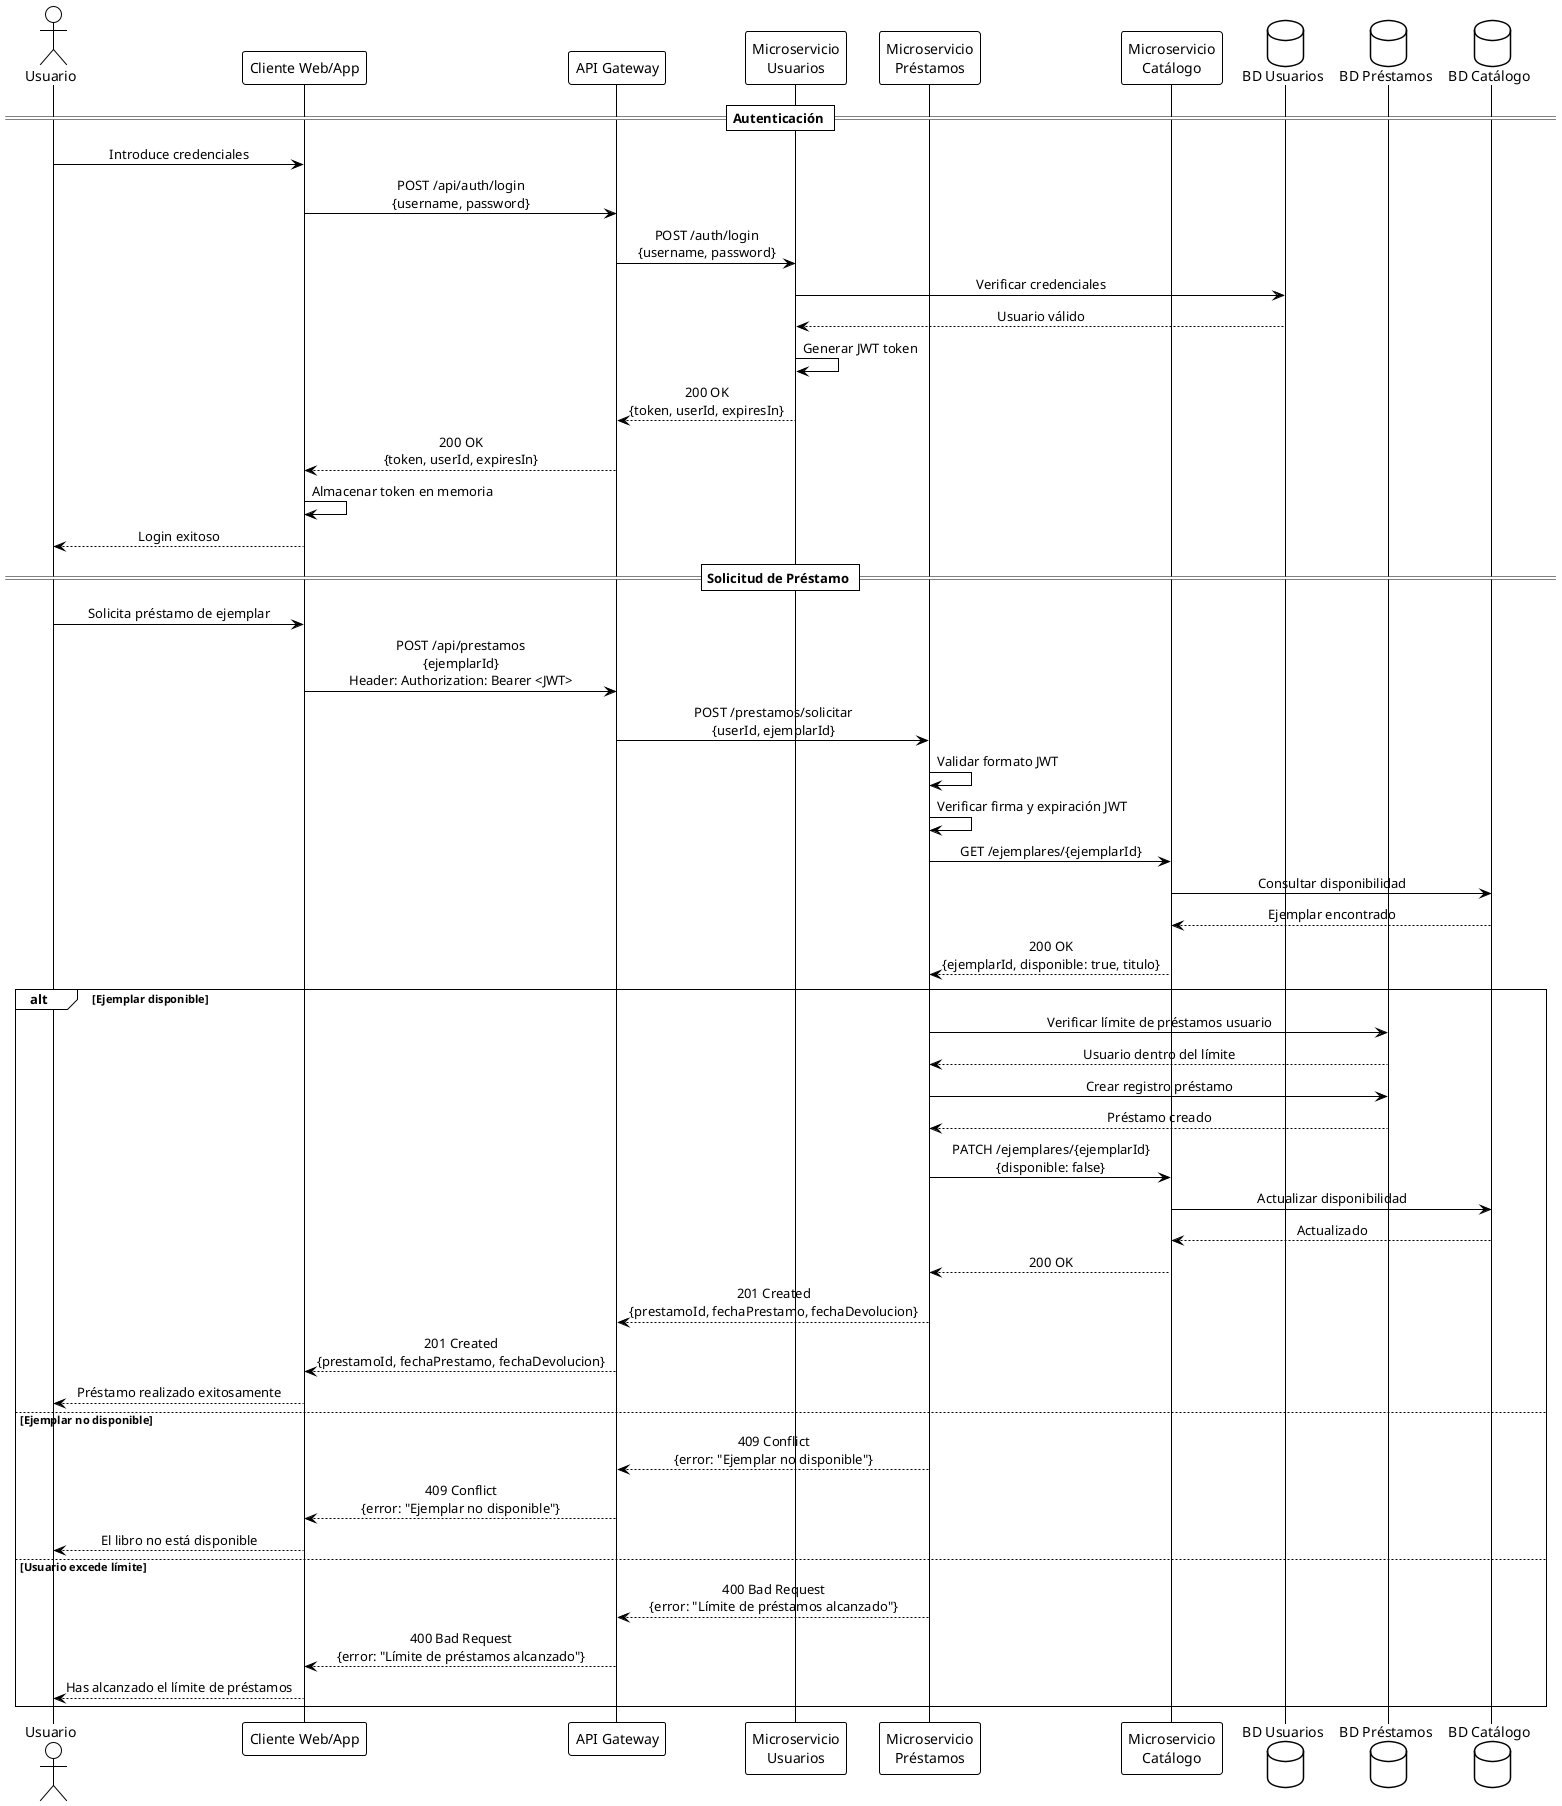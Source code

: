 
@startuml
!theme plain
skinparam sequenceMessageAlign center
skinparam responseMessageBelowArrow true

actor Usuario as user
participant "Cliente Web/App" as client
participant "API Gateway" as gateway
participant "Microservicio\nUsuarios" as msUsuarios
participant "Microservicio\nPréstamos" as msPrestamos
participant "Microservicio\nCatálogo" as msCatalogo
database "BD Usuarios" as dbUsuarios
database "BD Préstamos" as dbPrestamos
database "BD Catálogo" as dbCatalogo

== Autenticación ==
user -> client: Introduce credenciales
client -> gateway: POST /api/auth/login\n{username, password}
gateway -> msUsuarios: POST /auth/login\n{username, password}
msUsuarios -> dbUsuarios: Verificar credenciales
dbUsuarios --> msUsuarios: Usuario válido
msUsuarios -> msUsuarios: Generar JWT token
msUsuarios --> gateway: 200 OK\n{token, userId, expiresIn}
gateway --> client: 200 OK\n{token, userId, expiresIn}
client -> client: Almacenar token en memoria
client --> user: Login exitoso

== Solicitud de Préstamo ==
user -> client: Solicita préstamo de ejemplar
client -> gateway: POST /api/prestamos\n{ejemplarId}\nHeader: Authorization: Bearer <JWT>
gateway -> msPrestamos: POST /prestamos/solicitar\n{userId, ejemplarId}
msPrestamos -> msPrestamos: Validar formato JWT
msPrestamos -> msPrestamos: Verificar firma y expiración JWT
msPrestamos -> msCatalogo: GET /ejemplares/{ejemplarId}
msCatalogo -> dbCatalogo: Consultar disponibilidad
dbCatalogo --> msCatalogo: Ejemplar encontrado
msCatalogo --> msPrestamos: 200 OK\n{ejemplarId, disponible: true, titulo}

alt Ejemplar disponible
    msPrestamos -> dbPrestamos: Verificar límite de préstamos usuario
    dbPrestamos --> msPrestamos: Usuario dentro del límite

    msPrestamos -> dbPrestamos: Crear registro préstamo
    dbPrestamos --> msPrestamos: Préstamo creado

    msPrestamos -> msCatalogo: PATCH /ejemplares/{ejemplarId}\n{disponible: false}
    msCatalogo -> dbCatalogo: Actualizar disponibilidad
    dbCatalogo --> msCatalogo: Actualizado
    msCatalogo --> msPrestamos: 200 OK

    msPrestamos --> gateway: 201 Created\n{prestamoId, fechaPrestamo, fechaDevolucion}
    gateway --> client: 201 Created\n{prestamoId, fechaPrestamo, fechaDevolucion}
    client --> user: Préstamo realizado exitosamente

else Ejemplar no disponible
    msPrestamos --> gateway: 409 Conflict\n{error: "Ejemplar no disponible"}
    gateway --> client: 409 Conflict\n{error: "Ejemplar no disponible"}
    client --> user: El libro no está disponible

else Usuario excede límite
    msPrestamos --> gateway: 400 Bad Request\n{error: "Límite de préstamos alcanzado"}
    gateway --> client: 400 Bad Request\n{error: "Límite de préstamos alcanzado"}
    client --> user: Has alcanzado el límite de préstamos

end

@enduml
